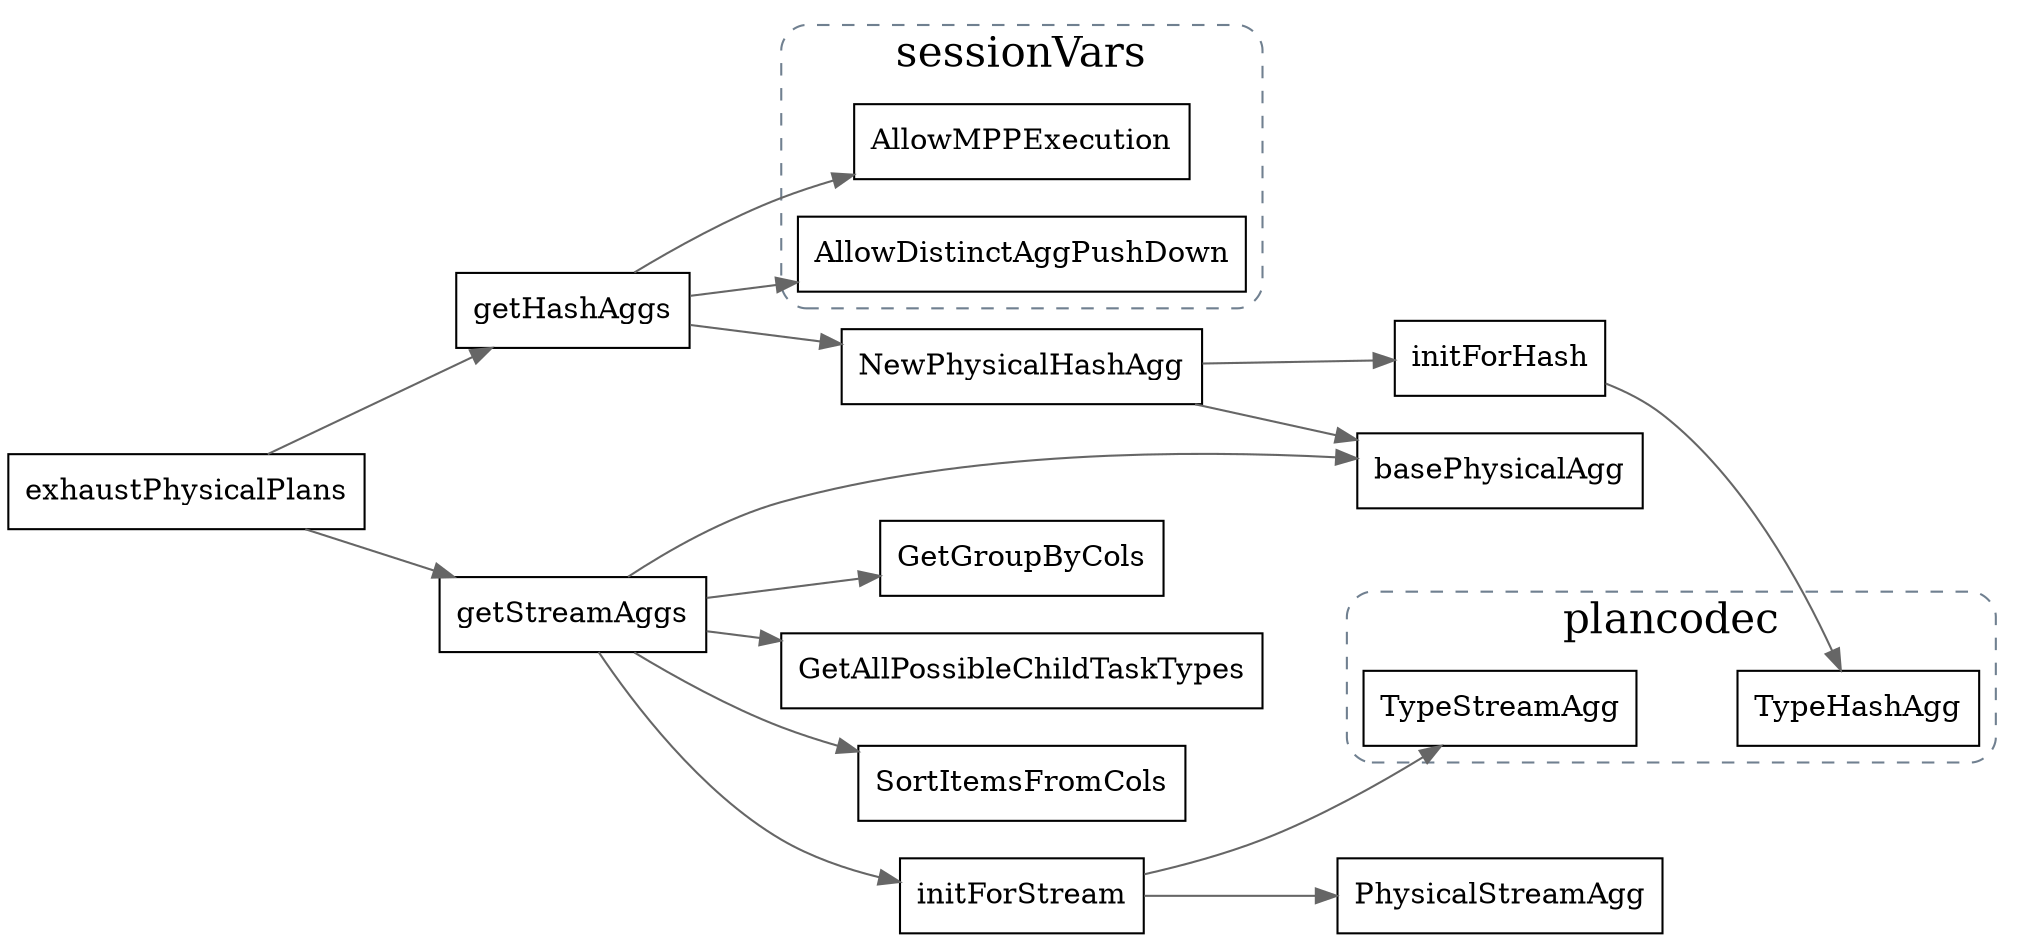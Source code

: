 digraph exhaustPhysicalPlans {
  node[shape=box];
  edge[color=gray40];
  newrank=true;
  rankdir=LR;
  subgraph cluster_sessionVars {
    graph[label="sessionVars";fontsize=20;style="rounded,dashed";color="slategrey"]
    AllowMPPExecution;
    AllowDistinctAggPushDown;
  }
  subgraph cluster_plancodec {
    graph[label="plancodec";fontsize=20;style="rounded,dashed";color="slategrey"]
    TypeStreamAgg;
    TypeHashAgg;
  }

  exhaustPhysicalPlans -> {
    getHashAggs;
    getStreamAggs;
  }
  getHashAggs -> {
    AllowMPPExecution;
    AllowDistinctAggPushDown;
    NewPhysicalHashAgg;
  }
  NewPhysicalHashAgg -> {
    basePhysicalAgg;
    initForHash;
  }
  initForHash -> TypeHashAgg;

  getStreamAggs -> {
    GetGroupByCols;
    GetAllPossibleChildTaskTypes;
    SortItemsFromCols;
    basePhysicalAgg;
    initForStream;
  }
  initForStream -> {
    PhysicalStreamAgg;
    TypeStreamAgg;
  }
}
